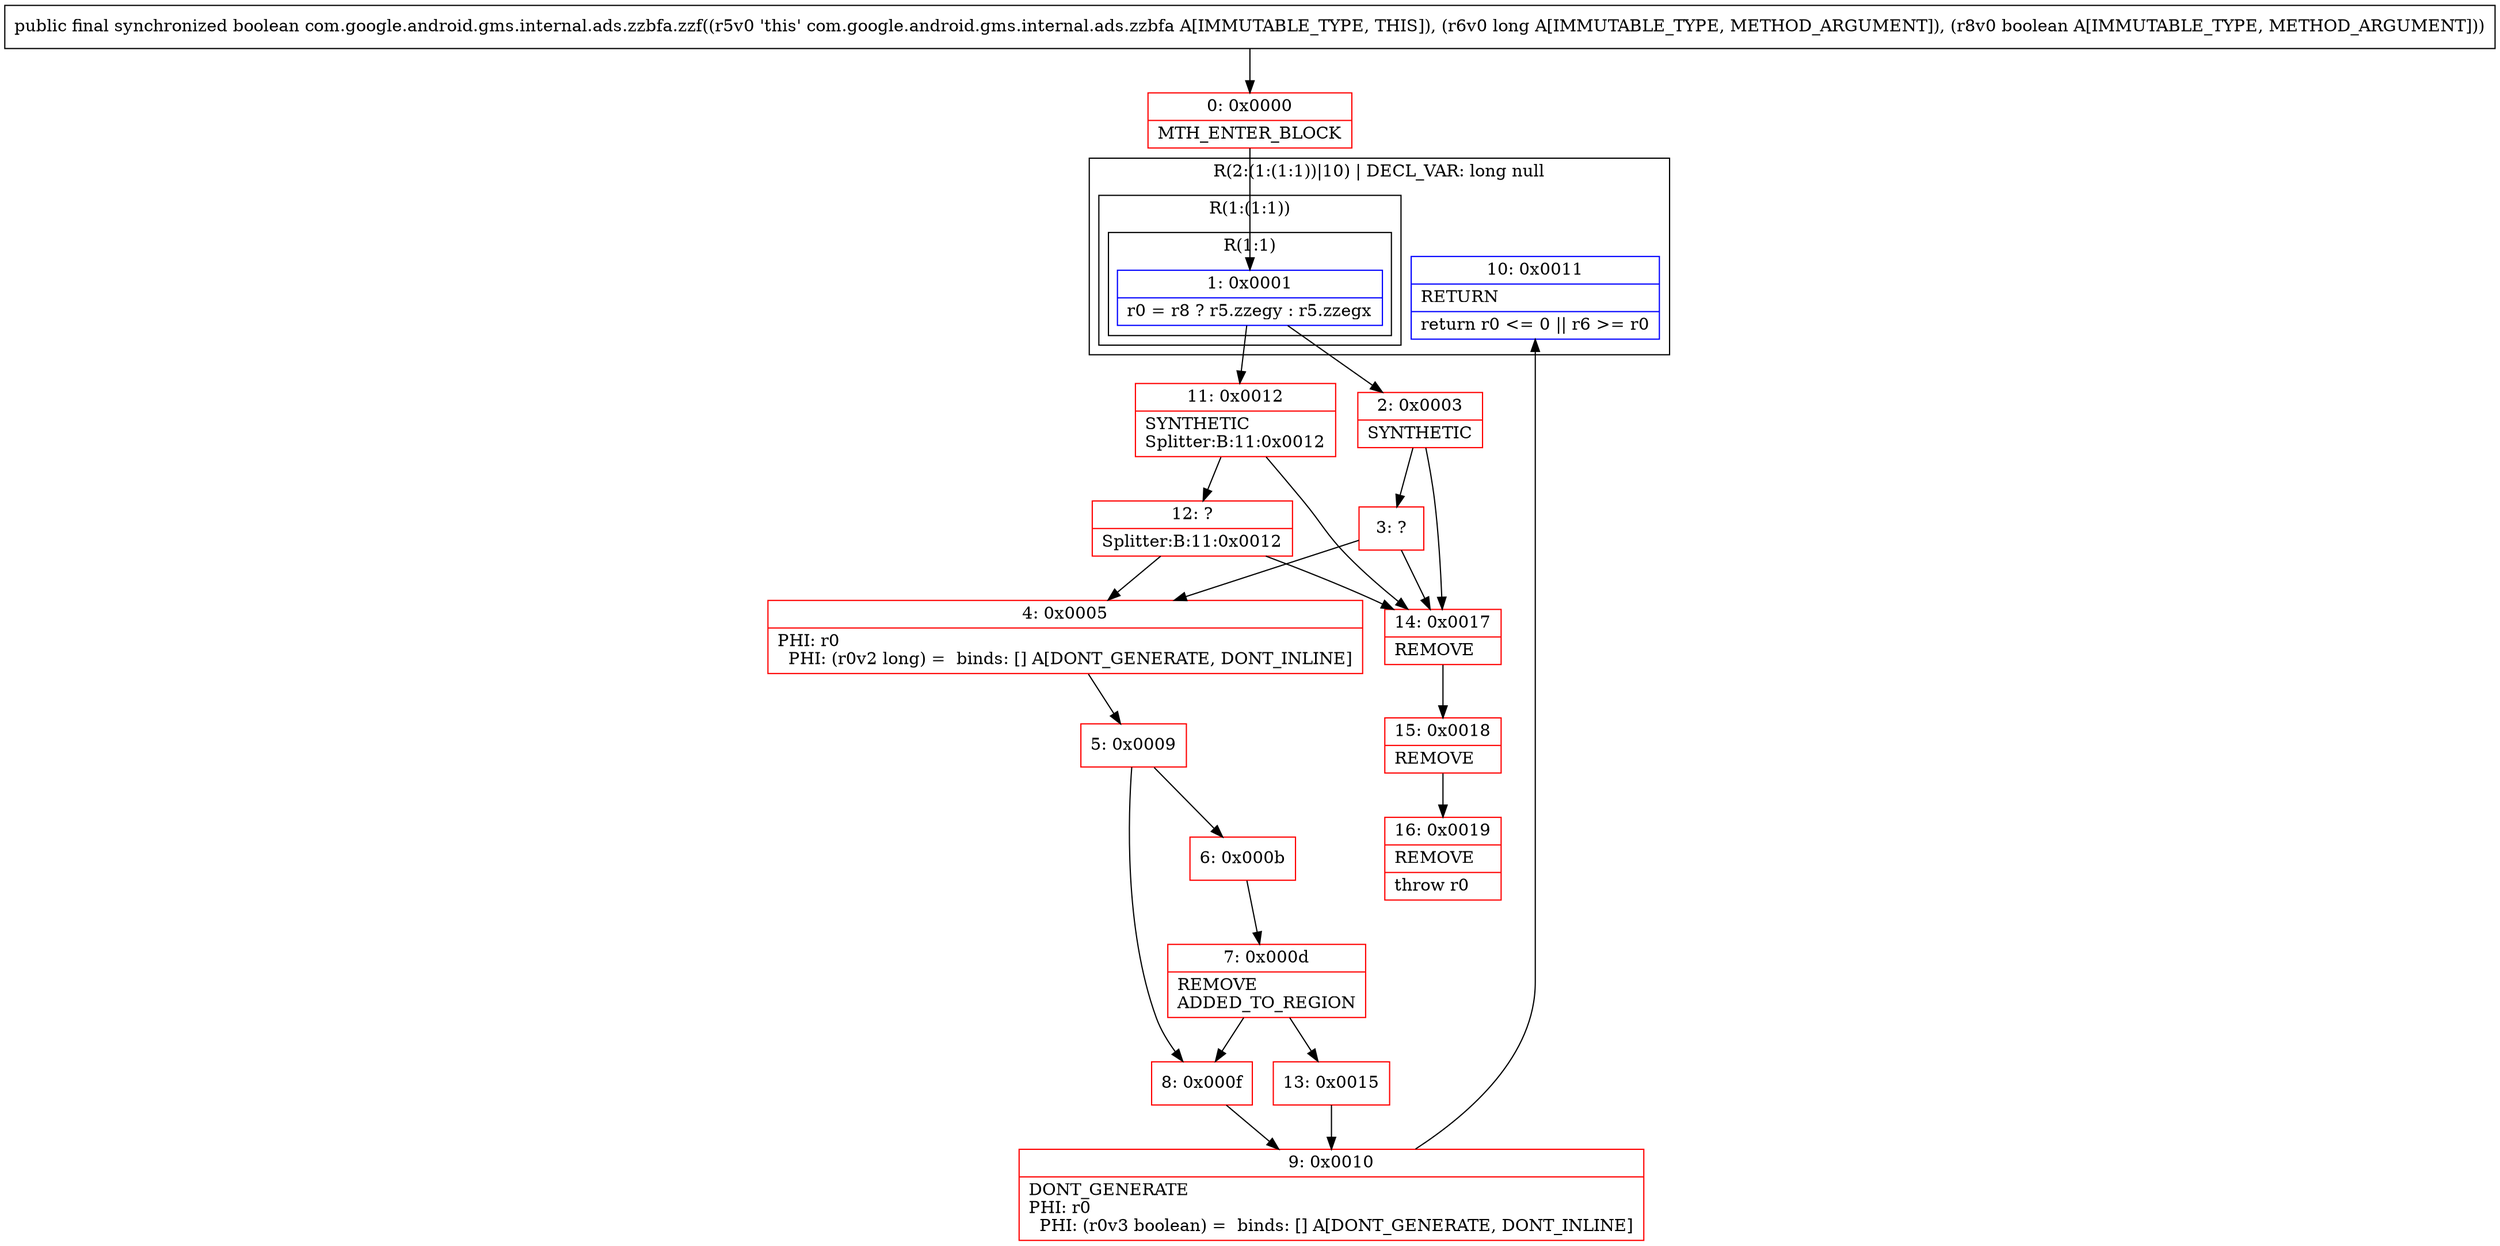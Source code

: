 digraph "CFG forcom.google.android.gms.internal.ads.zzbfa.zzf(JZ)Z" {
subgraph cluster_Region_1809377012 {
label = "R(2:(1:(1:1))|10) | DECL_VAR: long null\l";
node [shape=record,color=blue];
subgraph cluster_Region_640536265 {
label = "R(1:(1:1))";
node [shape=record,color=blue];
subgraph cluster_Region_242897122 {
label = "R(1:1)";
node [shape=record,color=blue];
Node_1 [shape=record,label="{1\:\ 0x0001|r0 = r8 ? r5.zzegy : r5.zzegx\l}"];
}
}
Node_10 [shape=record,label="{10\:\ 0x0011|RETURN\l|return r0 \<= 0 \|\| r6 \>= r0\l}"];
}
Node_0 [shape=record,color=red,label="{0\:\ 0x0000|MTH_ENTER_BLOCK\l}"];
Node_2 [shape=record,color=red,label="{2\:\ 0x0003|SYNTHETIC\l}"];
Node_3 [shape=record,color=red,label="{3\:\ ?}"];
Node_4 [shape=record,color=red,label="{4\:\ 0x0005|PHI: r0 \l  PHI: (r0v2 long) =  binds: [] A[DONT_GENERATE, DONT_INLINE]\l}"];
Node_5 [shape=record,color=red,label="{5\:\ 0x0009}"];
Node_6 [shape=record,color=red,label="{6\:\ 0x000b}"];
Node_7 [shape=record,color=red,label="{7\:\ 0x000d|REMOVE\lADDED_TO_REGION\l}"];
Node_8 [shape=record,color=red,label="{8\:\ 0x000f}"];
Node_9 [shape=record,color=red,label="{9\:\ 0x0010|DONT_GENERATE\lPHI: r0 \l  PHI: (r0v3 boolean) =  binds: [] A[DONT_GENERATE, DONT_INLINE]\l}"];
Node_11 [shape=record,color=red,label="{11\:\ 0x0012|SYNTHETIC\lSplitter:B:11:0x0012\l}"];
Node_12 [shape=record,color=red,label="{12\:\ ?|Splitter:B:11:0x0012\l}"];
Node_13 [shape=record,color=red,label="{13\:\ 0x0015}"];
Node_14 [shape=record,color=red,label="{14\:\ 0x0017|REMOVE\l}"];
Node_15 [shape=record,color=red,label="{15\:\ 0x0018|REMOVE\l}"];
Node_16 [shape=record,color=red,label="{16\:\ 0x0019|REMOVE\l|throw r0\l}"];
MethodNode[shape=record,label="{public final synchronized boolean com.google.android.gms.internal.ads.zzbfa.zzf((r5v0 'this' com.google.android.gms.internal.ads.zzbfa A[IMMUTABLE_TYPE, THIS]), (r6v0 long A[IMMUTABLE_TYPE, METHOD_ARGUMENT]), (r8v0 boolean A[IMMUTABLE_TYPE, METHOD_ARGUMENT])) }"];
MethodNode -> Node_0;
Node_1 -> Node_2;
Node_1 -> Node_11;
Node_0 -> Node_1;
Node_2 -> Node_3;
Node_2 -> Node_14;
Node_3 -> Node_4;
Node_3 -> Node_14;
Node_4 -> Node_5;
Node_5 -> Node_6;
Node_5 -> Node_8;
Node_6 -> Node_7;
Node_7 -> Node_8;
Node_7 -> Node_13;
Node_8 -> Node_9;
Node_9 -> Node_10;
Node_11 -> Node_12;
Node_11 -> Node_14;
Node_12 -> Node_14;
Node_12 -> Node_4;
Node_13 -> Node_9;
Node_14 -> Node_15;
Node_15 -> Node_16;
}

